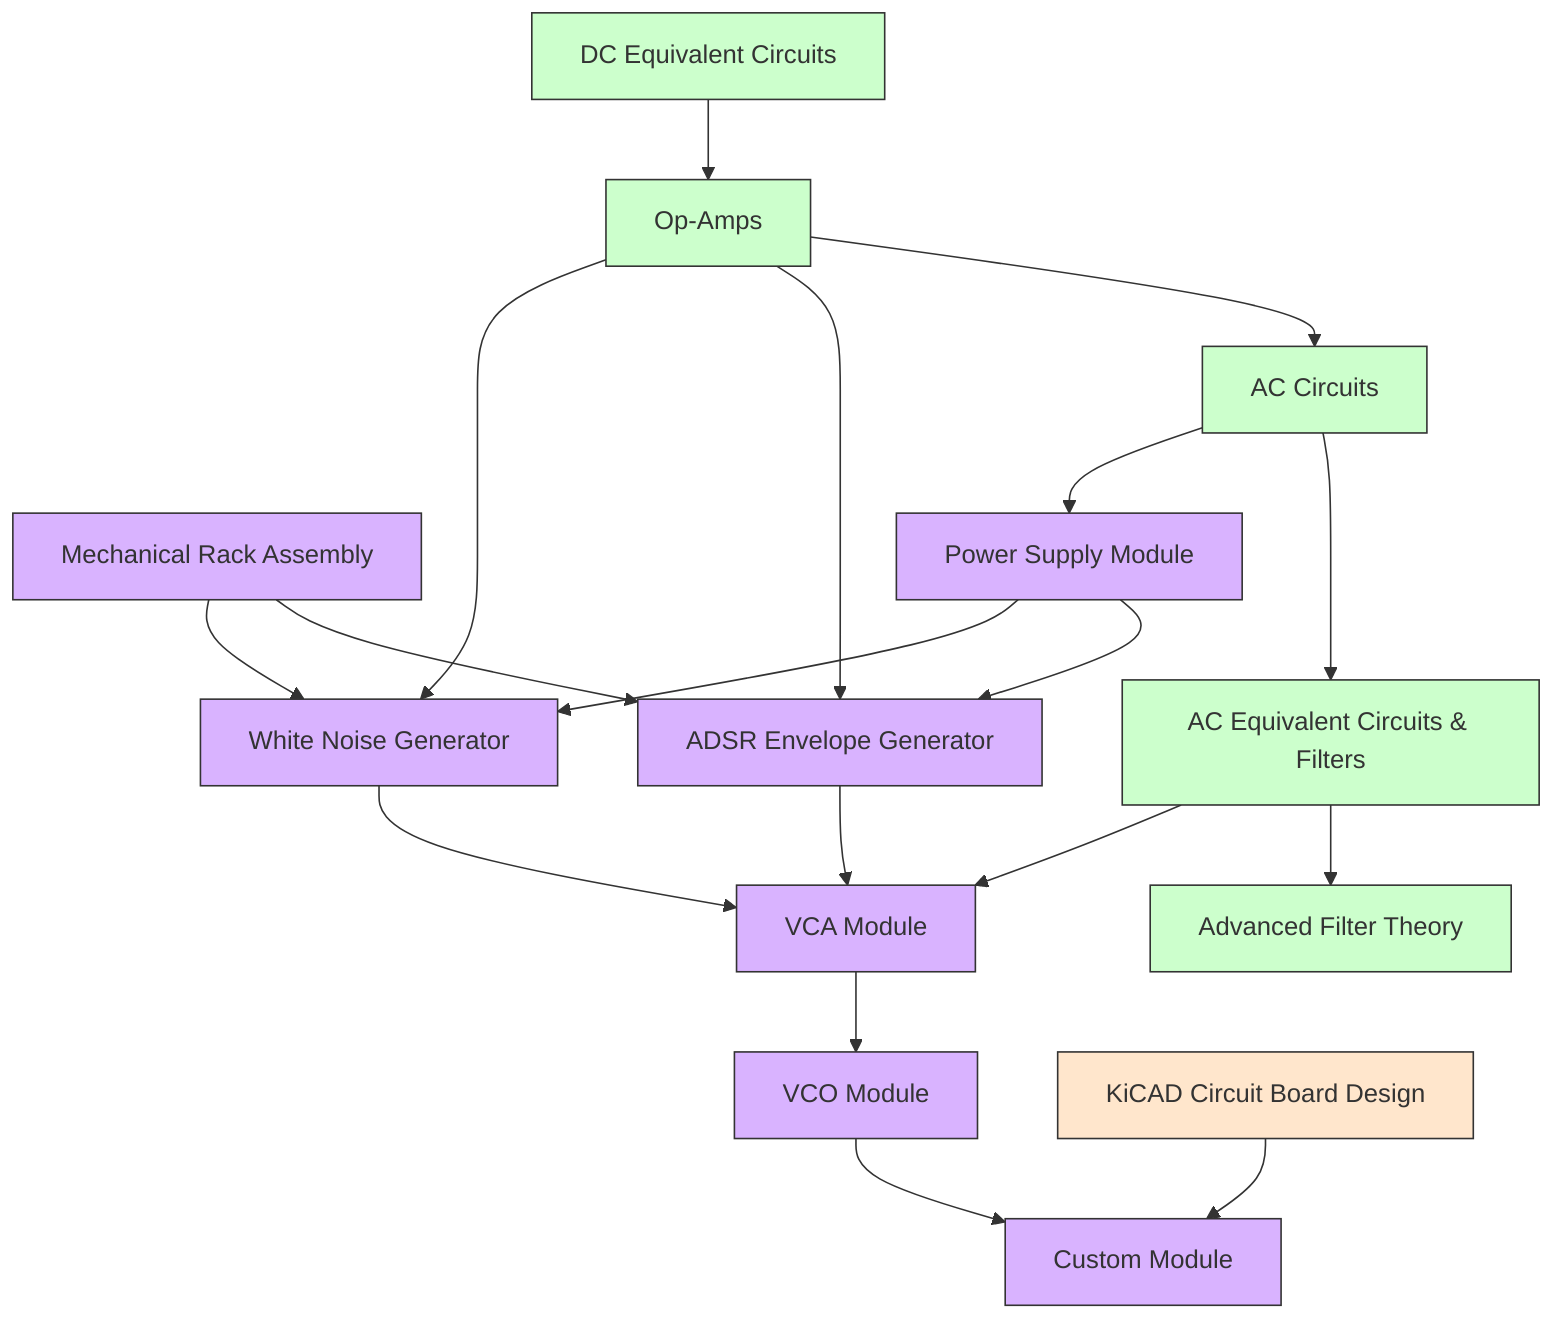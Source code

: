 graph TD
    %% Project Modules
    RACK[Mechanical Rack Assembly]:::project
    PSU[Power Supply Module]:::project
    NOISE[White Noise Generator]:::project
    ADSR[ADSR Envelope Generator]:::project
    VCA[VCA Module]:::project
    VCO[VCO Module]:::project
    CUSTOM[Custom Module]:::project

    %% Conceptual Foundations
    DC[DC Equivalent Circuits]:::concept
    OPAMP[Op-Amps]:::concept
    AC[AC Circuits]:::concept
    FILTERS[AC Equivalent Circuits & Filters]:::concept
    ADVFILTER[Advanced Filter Theory]:::concept

    %% Tools
    KICAD[KiCAD Circuit Board Design]:::tool

    %% Project Dependencies
    RACK --> NOISE
    PSU --> NOISE
    RACK --> ADSR
    PSU --> ADSR
    NOISE --> VCA
    ADSR --> VCA
    VCA --> VCO
    VCO --> CUSTOM
    KICAD --> CUSTOM

    %% Concept Dependencies
    DC --> OPAMP
    OPAMP --> NOISE
    OPAMP --> ADSR
    OPAMP --> AC
    AC --> PSU
    AC --> FILTERS
    FILTERS --> VCA
    FILTERS --> ADVFILTER

    classDef project fill:#d9b3ff,stroke:#333;
    classDef concept fill:#ccffcc,stroke:#333;
    classDef tool fill:#ffe6cc,stroke:#333;

    %% Clickable links to README.md files
    click RACK "https://github.com/elandahl/eurorack-course/blob/main/project/01-mechanical-rack/README.md"
    click PSU "https://github.com/elandahl/eurorack-course/blob/main/project/02-power-supply/README.md"
    click NOISE "https://github.com/elandahl/eurorack-course/blob/main/project/03-white-noise-generator/README.md"
    click ADSR "https://github.com/elandahl/eurorack-course/blob/main/project/04-adsr/README.md"
    click VCA "https://github.com/elandahl/eurorack-course/blob/main/project/05-vca/README.md"
    click VCO "https://github.com/elandahl/eurorack-course/blob/main/project/06-vco/README.md"
    click CUSTOM "https://github.com/elandahl/eurorack-course/blob/main/project/07-custom-module/README.md"
    click KICAD "https://github.com/elandahl/eurorack-course/blob/main/project/kicad-board-design/README.md"
    click DC "https://github.com/elandahl/eurorack-course/blob/main/content/01-dc-equivalent-circuits/README.md"
    click OPAMP "https://github.com/elandahl/eurorack-course/blob/main/content/02-op-amps/README.md"
    click AC "https://github.com/elandahl/eurorack-course/blob/main/content/03-ac-circuits/README.md"
    click FILTERS "https://github.com/elandahl/eurorack-course/blob/main/content/04-ac-equivalent-circuits-and-filters/README.md"
    click ADVFILTER "https://github.com/elandahl/eurorack-course/blob/main/content/05-advanced-filter-theory/README.md"